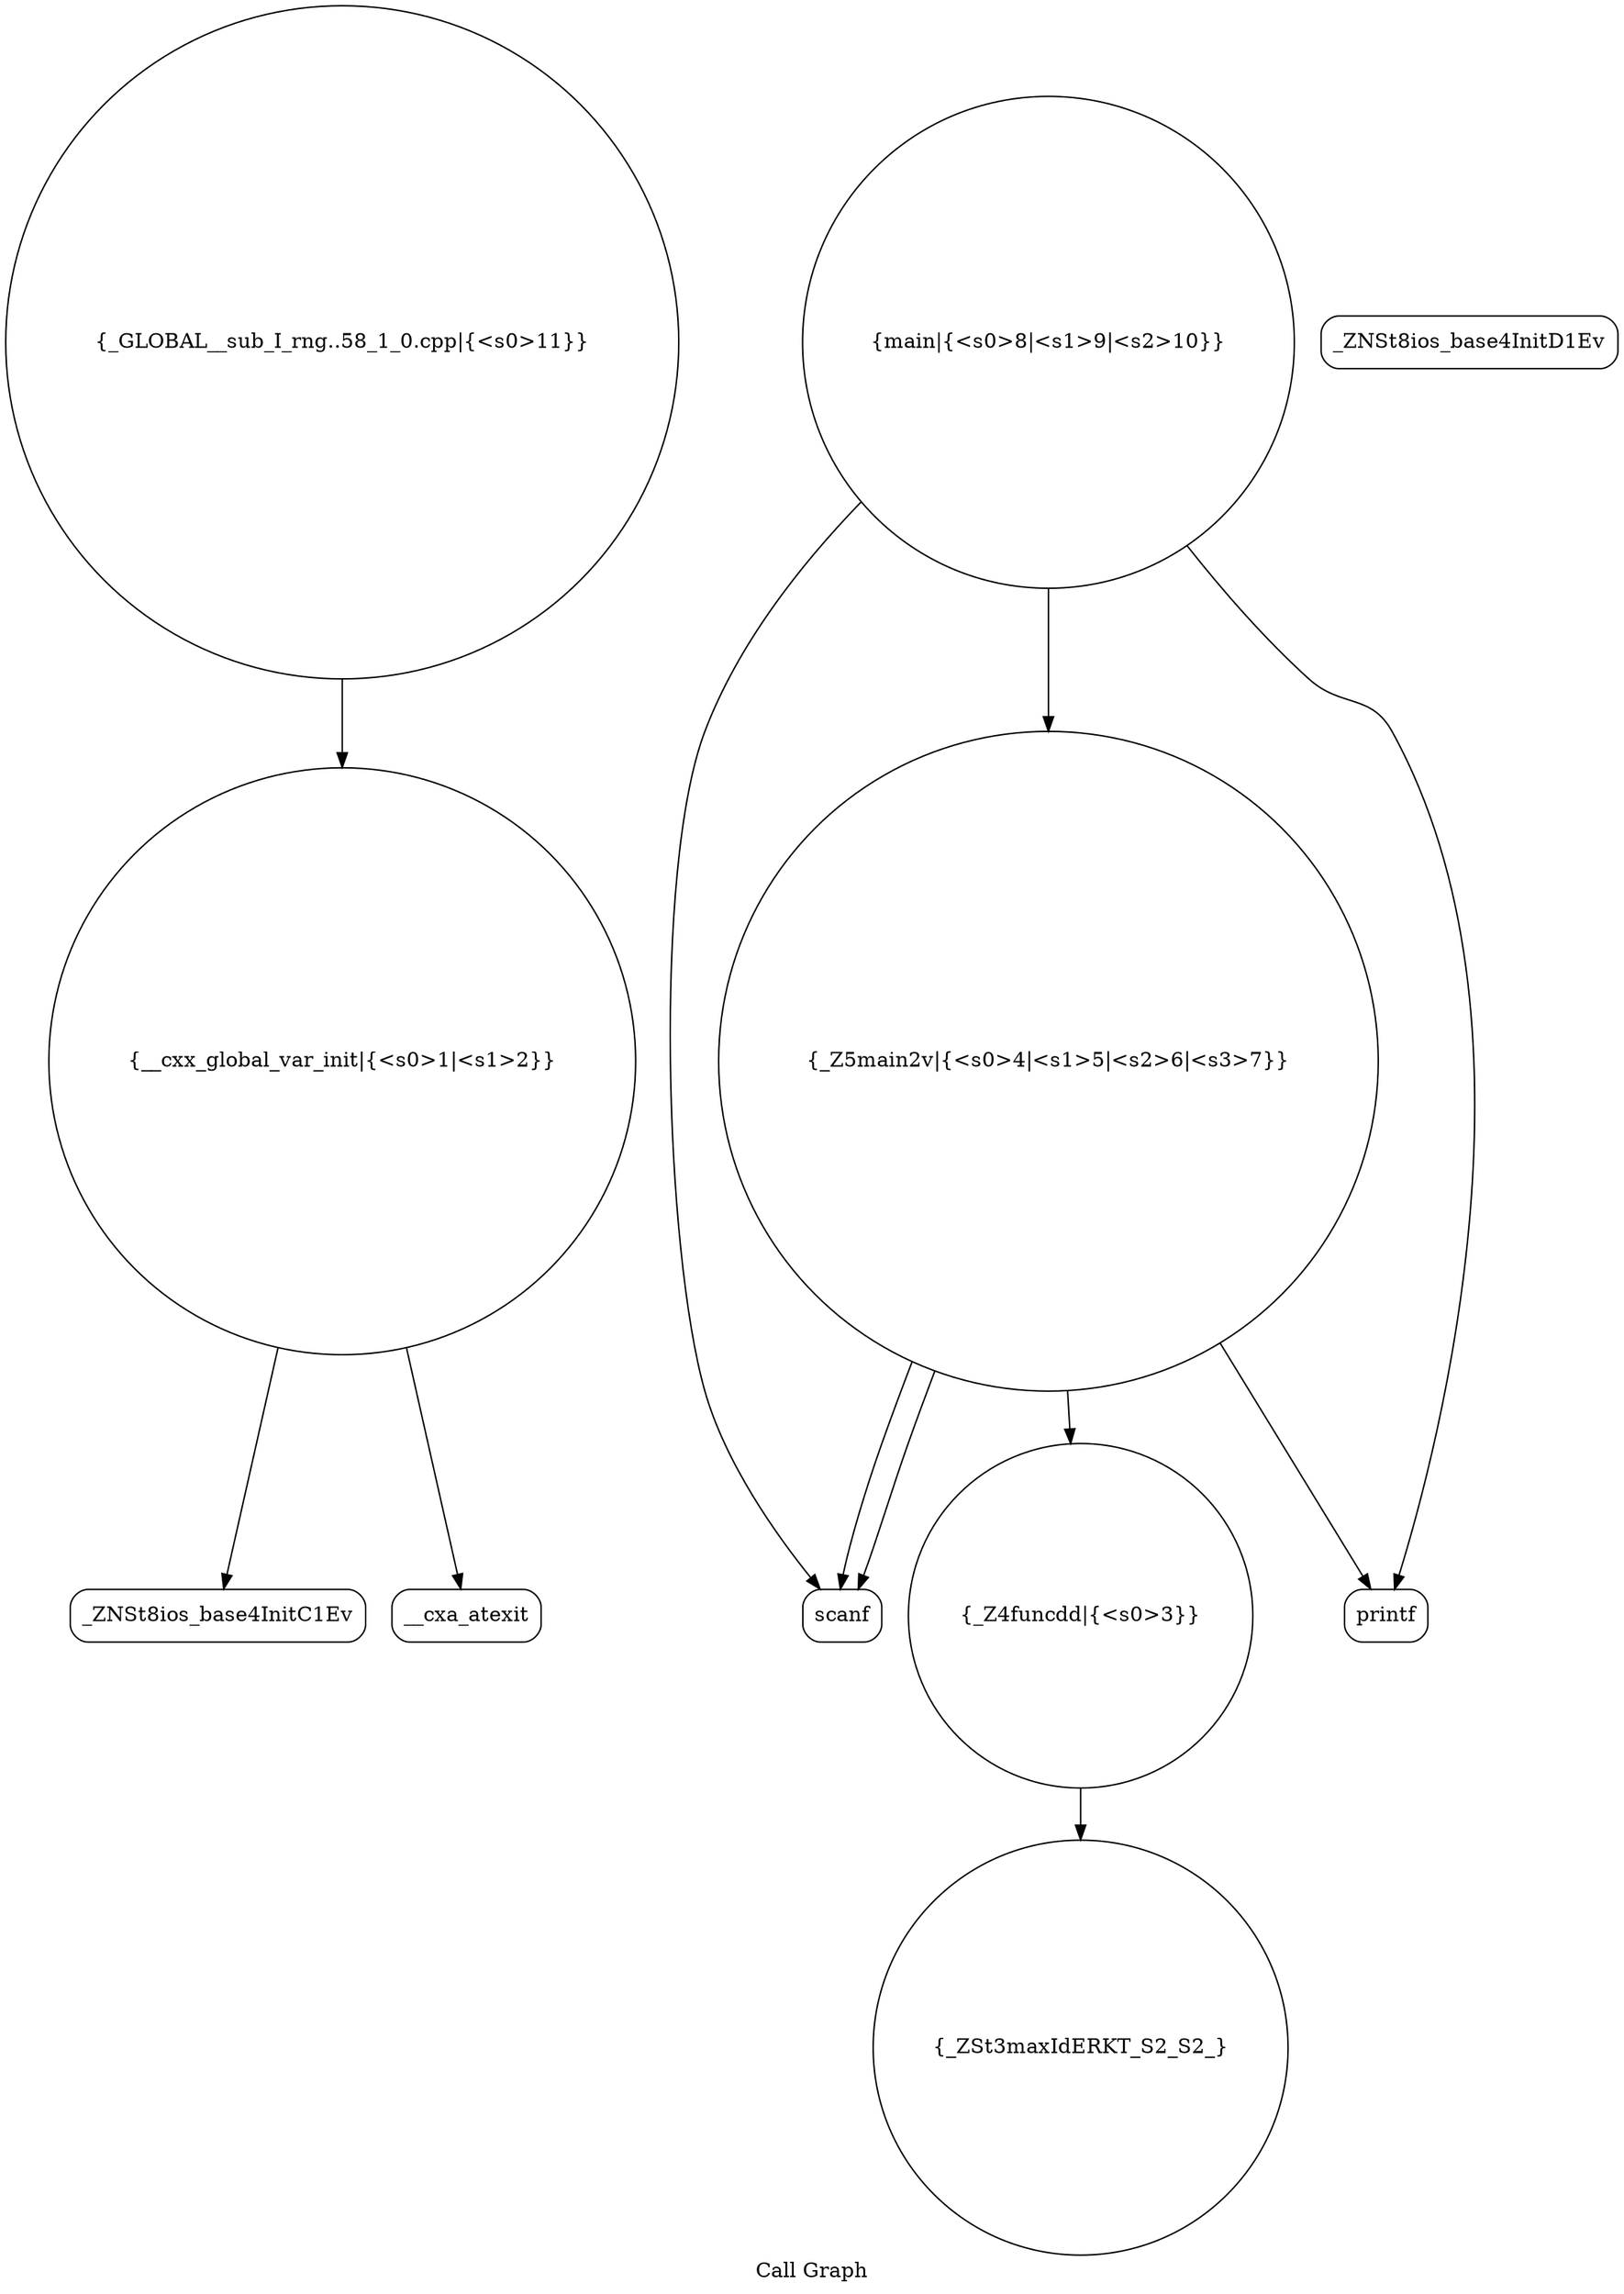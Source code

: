 digraph "Call Graph" {
	label="Call Graph";

	Node0x564deb57ad80 [shape=record,shape=circle,label="{__cxx_global_var_init|{<s0>1|<s1>2}}"];
	Node0x564deb57ad80:s0 -> Node0x564deb57b210[color=black];
	Node0x564deb57ad80:s1 -> Node0x564deb57b310[color=black];
	Node0x564deb57b510 [shape=record,shape=Mrecord,label="{scanf}"];
	Node0x564deb57b290 [shape=record,shape=Mrecord,label="{_ZNSt8ios_base4InitD1Ev}"];
	Node0x564deb57b610 [shape=record,shape=circle,label="{main|{<s0>8|<s1>9|<s2>10}}"];
	Node0x564deb57b610:s0 -> Node0x564deb57b510[color=black];
	Node0x564deb57b610:s1 -> Node0x564deb57b590[color=black];
	Node0x564deb57b610:s2 -> Node0x564deb57b490[color=black];
	Node0x564deb57b390 [shape=record,shape=circle,label="{_Z4funcdd|{<s0>3}}"];
	Node0x564deb57b390:s0 -> Node0x564deb57b410[color=black];
	Node0x564deb57b490 [shape=record,shape=circle,label="{_Z5main2v|{<s0>4|<s1>5|<s2>6|<s3>7}}"];
	Node0x564deb57b490:s0 -> Node0x564deb57b510[color=black];
	Node0x564deb57b490:s1 -> Node0x564deb57b510[color=black];
	Node0x564deb57b490:s2 -> Node0x564deb57b390[color=black];
	Node0x564deb57b490:s3 -> Node0x564deb57b590[color=black];
	Node0x564deb57b210 [shape=record,shape=Mrecord,label="{_ZNSt8ios_base4InitC1Ev}"];
	Node0x564deb57b590 [shape=record,shape=Mrecord,label="{printf}"];
	Node0x564deb57b310 [shape=record,shape=Mrecord,label="{__cxa_atexit}"];
	Node0x564deb57b690 [shape=record,shape=circle,label="{_GLOBAL__sub_I_rng..58_1_0.cpp|{<s0>11}}"];
	Node0x564deb57b690:s0 -> Node0x564deb57ad80[color=black];
	Node0x564deb57b410 [shape=record,shape=circle,label="{_ZSt3maxIdERKT_S2_S2_}"];
}
